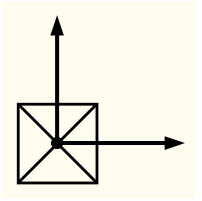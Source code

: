 <mxfile compressed="false" version="15.8.4" type="device">
  <diagram id="oHCXhDEkAE623AvZaujQ" name="Page-1">
    <mxGraphModel dx="395" dy="244" grid="1" gridSize="1.968" guides="1" tooltips="1" connect="1" arrows="1" fold="1" page="1" pageScale="1" pageWidth="413" pageHeight="291" math="0" shadow="0">
      <root>
        <mxCell id="0" />
        <mxCell id="1" parent="0" />
        <mxCell id="xHBzkwErOteEwu96gMb--1" value="" style="rounded=0;whiteSpace=wrap;html=1;fillColor=#fff2cc;gradientDirection=radial;opacity=33;strokeColor=none;recursiveResize=0;expand=0;movable=0;resizable=1;rotatable=0;cloneable=0;deletable=0;allowArrows=0;connectable=0;" parent="1" vertex="1">
          <mxGeometry x="62.99" y="19.68" width="96.46" height="98.43" as="geometry" />
        </mxCell>
        <mxCell id="o_Y75fhzQmK6db3aaqDm-2" value="" style="group;allowArrows=0;dropTarget=0;recursiveResize=0;expand=0;movable=0;resizable=0;rotatable=0;cloneable=0;deletable=0;" parent="1" vertex="1" connectable="0">
          <mxGeometry x="70.87" y="70.862" width="39.37" height="39.37" as="geometry" />
        </mxCell>
        <mxCell id="bYK6aVU1XNhnjMABFUIi-21" value="" style="group;allowArrows=0;dropTarget=0;recursiveResize=0;expand=0;movable=1;resizable=0;rotatable=0;cloneable=0;deletable=0;container=0;" parent="o_Y75fhzQmK6db3aaqDm-2" vertex="1" connectable="0">
          <mxGeometry width="39.37" height="39.37" as="geometry" />
        </mxCell>
        <mxCell id="Fg-nezp1GABccBey752c-1" value="" style="rounded=0;fontFamily=Helvetica;aspect=fixed;fillColor=none;strokeWidth=1.4;recursiveResize=0;expand=0;movable=0;resizable=0;rotatable=0;deletable=0;pointerEvents=0;allowArrows=0;connectable=0;" parent="o_Y75fhzQmK6db3aaqDm-2" vertex="1">
          <mxGeometry width="39.37" height="39.37" as="geometry" />
        </mxCell>
        <mxCell id="bYK6aVU1XNhnjMABFUIi-20" value="" style="group;strokeWidth=1.2;allowArrows=0;recursiveResize=0;expand=0;movable=0;resizable=0;rotatable=0;cloneable=0;deletable=0;container=0;" parent="o_Y75fhzQmK6db3aaqDm-2" vertex="1" connectable="0">
          <mxGeometry x="1.69" y="1.68" width="36" height="36" as="geometry" />
        </mxCell>
        <mxCell id="o_Y75fhzQmK6db3aaqDm-1" value="" style="group;allowArrows=0;dropTarget=0;recursiveResize=0;expand=0;movable=0;resizable=0;rotatable=0;cloneable=0;" parent="o_Y75fhzQmK6db3aaqDm-2" vertex="1" connectable="0">
          <mxGeometry x="0.13" y="0.138" width="39" height="39" as="geometry" />
        </mxCell>
        <mxCell id="bYK6aVU1XNhnjMABFUIi-18" value="" style="endArrow=none;html=1;rounded=0;fontFamily=Helvetica;strokeWidth=1.4;startFill=0;endFill=0;anchorPointDirection=0;bendable=0;movable=0;cloneable=0;deletable=0;" parent="o_Y75fhzQmK6db3aaqDm-1" edge="1">
          <mxGeometry width="50" height="50" relative="1" as="geometry">
            <mxPoint y="39" as="sourcePoint" />
            <mxPoint x="39" as="targetPoint" />
          </mxGeometry>
        </mxCell>
        <mxCell id="bYK6aVU1XNhnjMABFUIi-19" value="" style="endArrow=none;html=1;rounded=0;fontFamily=Helvetica;strokeWidth=1.4;deletable=0;cloneable=0;movable=0;bendable=0;anchorPointDirection=0;endFill=0;startFill=0;" parent="o_Y75fhzQmK6db3aaqDm-1" edge="1">
          <mxGeometry width="50" height="50" relative="1" as="geometry">
            <mxPoint as="sourcePoint" />
            <mxPoint x="39" y="39" as="targetPoint" />
          </mxGeometry>
        </mxCell>
        <mxCell id="o_Y75fhzQmK6db3aaqDm-8" value="" style="group;allowArrows=0;dropTarget=0;recursiveResize=0;expand=0;movable=0;resizable=0;rotatable=0;cloneable=0;deletable=0;" parent="1" vertex="1" connectable="0">
          <mxGeometry x="90.55" y="27.56" width="63" height="63" as="geometry" />
        </mxCell>
        <mxCell id="o_Y75fhzQmK6db3aaqDm-3" value="" style="endArrow=blockThin;html=1;rounded=0;strokeWidth=2;startArrow=oval;startFill=1;endFill=1;endSize=4;startSize=4;anchorPointDirection=0;bendable=0;movable=0;cloneable=0;deletable=0;" parent="o_Y75fhzQmK6db3aaqDm-8" edge="1">
          <mxGeometry width="50" height="50" relative="1" as="geometry">
            <mxPoint y="63" as="sourcePoint" />
            <mxPoint x="63" y="63" as="targetPoint" />
          </mxGeometry>
        </mxCell>
        <mxCell id="o_Y75fhzQmK6db3aaqDm-4" value="" style="endArrow=blockThin;html=1;rounded=0;strokeWidth=2;startArrow=oval;startFill=1;endFill=1;endSize=4;startSize=4;anchorPointDirection=0;bendable=0;movable=0;cloneable=0;deletable=0;" parent="o_Y75fhzQmK6db3aaqDm-8" edge="1">
          <mxGeometry width="50" height="50" relative="1" as="geometry">
            <mxPoint y="63" as="sourcePoint" />
            <mxPoint as="targetPoint" />
          </mxGeometry>
        </mxCell>
      </root>
    </mxGraphModel>
  </diagram>
</mxfile>
